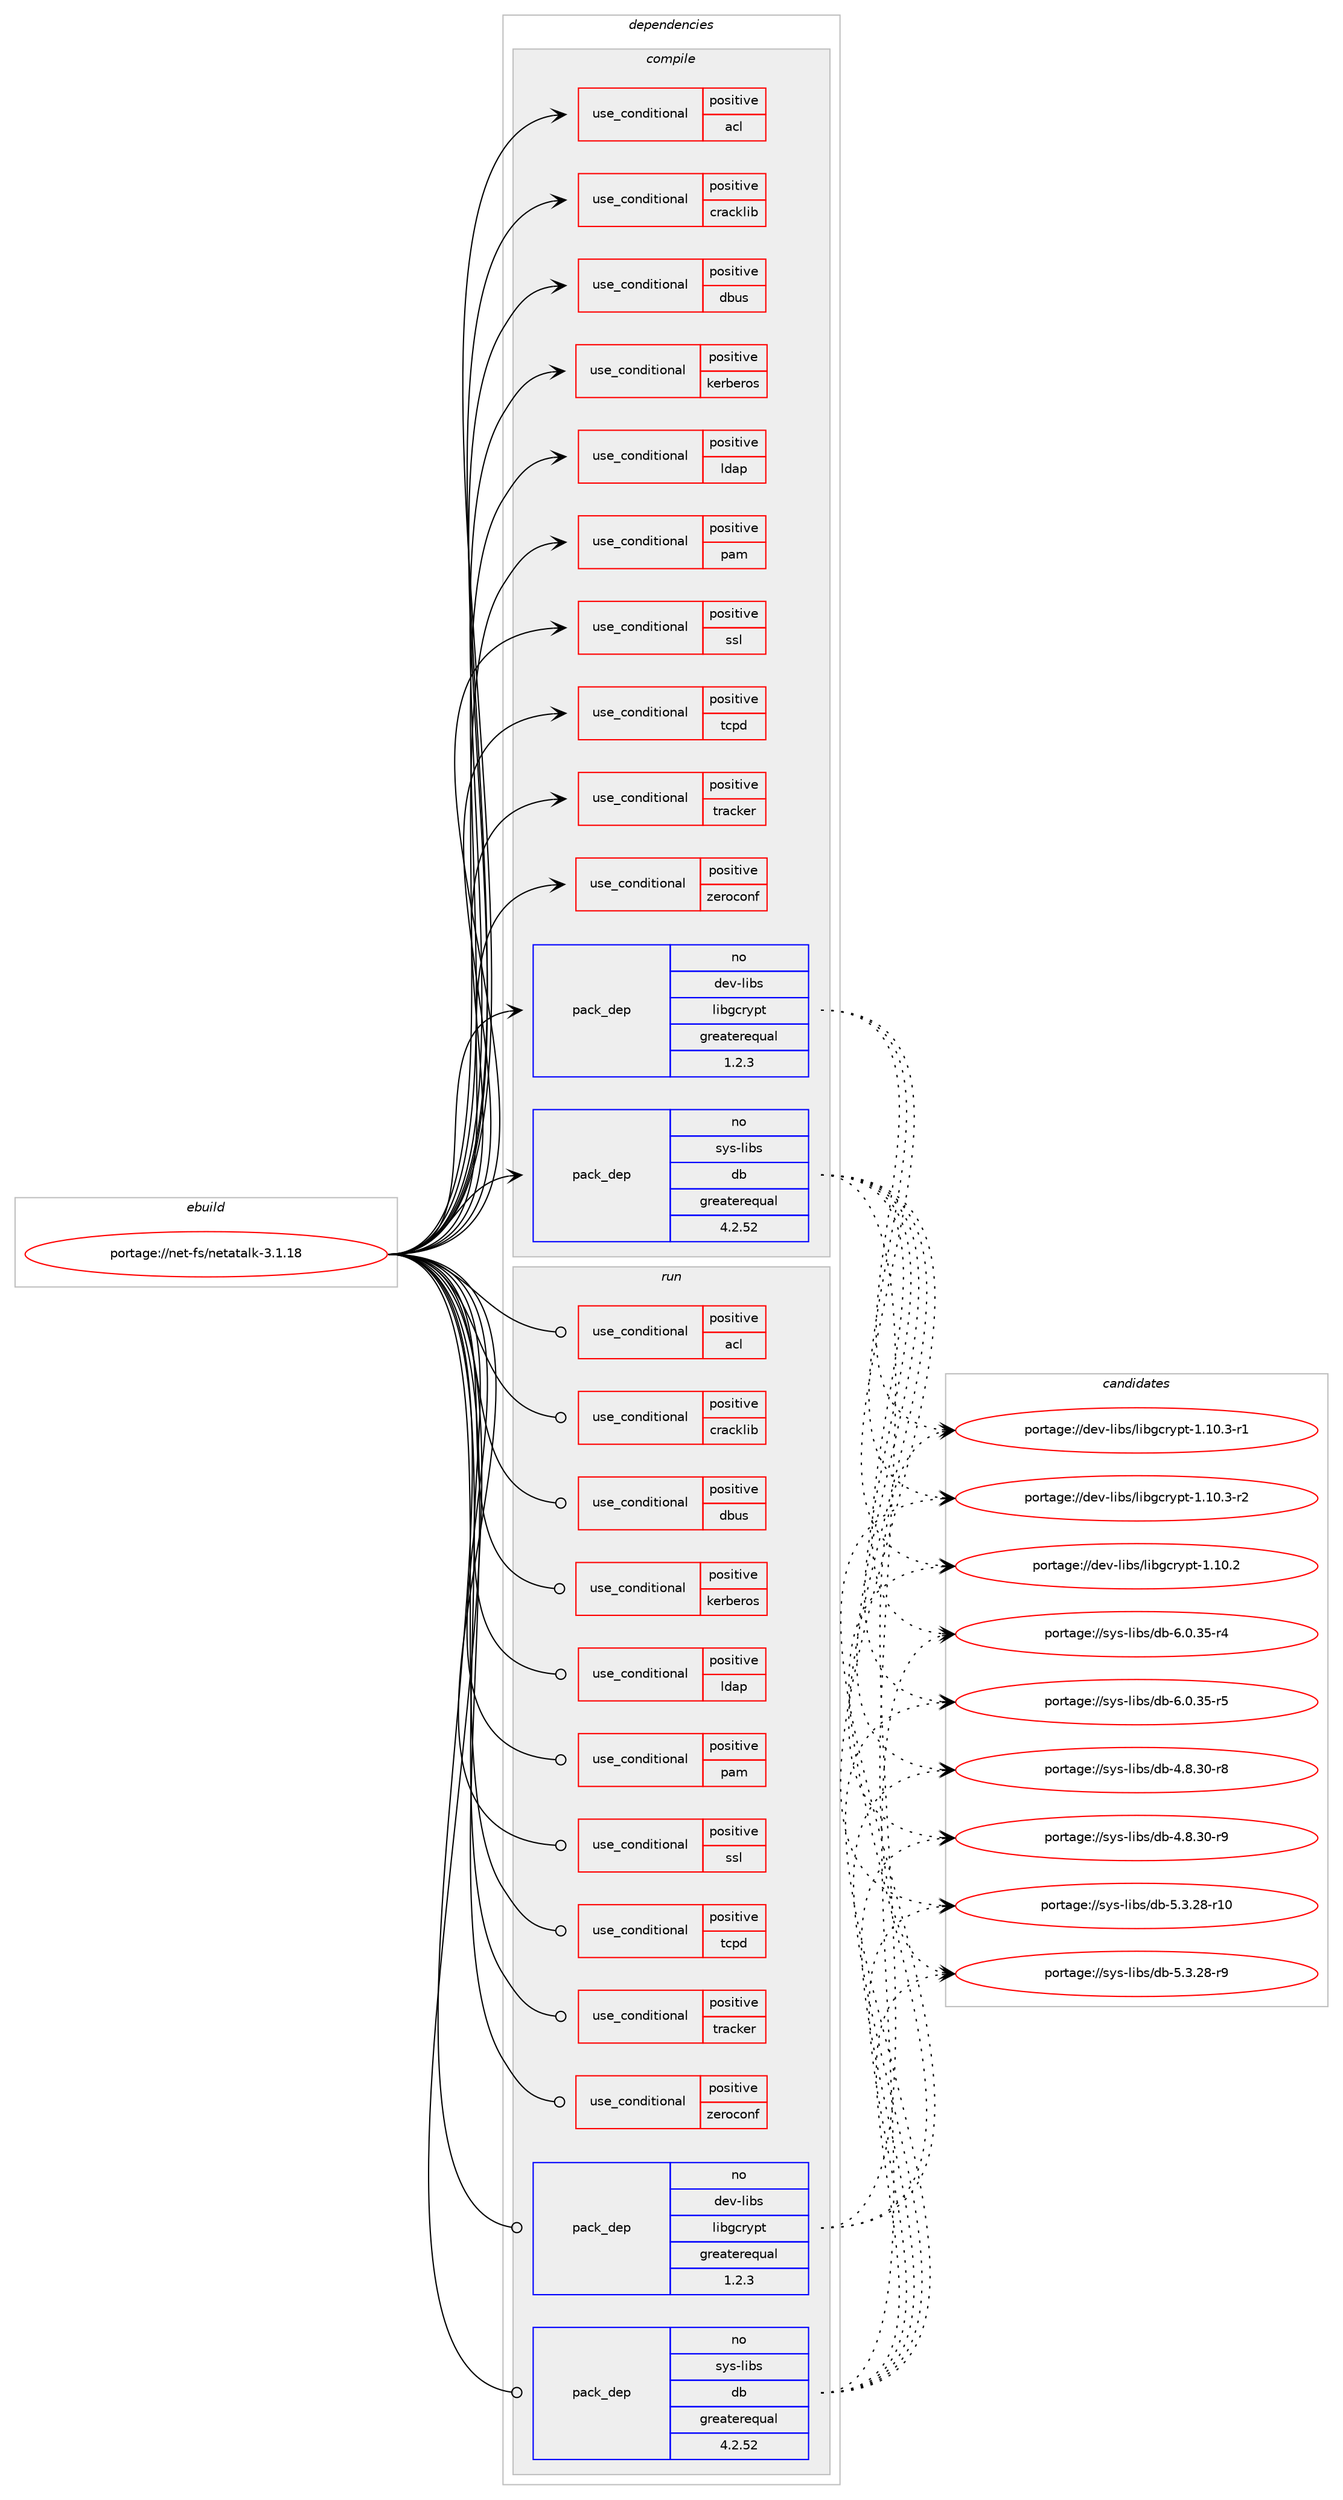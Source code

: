digraph prolog {

# *************
# Graph options
# *************

newrank=true;
concentrate=true;
compound=true;
graph [rankdir=LR,fontname=Helvetica,fontsize=10,ranksep=1.5];#, ranksep=2.5, nodesep=0.2];
edge  [arrowhead=vee];
node  [fontname=Helvetica,fontsize=10];

# **********
# The ebuild
# **********

subgraph cluster_leftcol {
color=gray;
rank=same;
label=<<i>ebuild</i>>;
id [label="portage://net-fs/netatalk-3.1.18", color=red, width=4, href="../net-fs/netatalk-3.1.18.svg"];
}

# ****************
# The dependencies
# ****************

subgraph cluster_midcol {
color=gray;
label=<<i>dependencies</i>>;
subgraph cluster_compile {
fillcolor="#eeeeee";
style=filled;
label=<<i>compile</i>>;
subgraph cond305 {
dependency396 [label=<<TABLE BORDER="0" CELLBORDER="1" CELLSPACING="0" CELLPADDING="4"><TR><TD ROWSPAN="3" CELLPADDING="10">use_conditional</TD></TR><TR><TD>positive</TD></TR><TR><TD>acl</TD></TR></TABLE>>, shape=none, color=red];
# *** BEGIN UNKNOWN DEPENDENCY TYPE (TODO) ***
# dependency396 -> package_dependency(portage://net-fs/netatalk-3.1.18,install,no,sys-apps,attr,none,[,,],[],[])
# *** END UNKNOWN DEPENDENCY TYPE (TODO) ***

# *** BEGIN UNKNOWN DEPENDENCY TYPE (TODO) ***
# dependency396 -> package_dependency(portage://net-fs/netatalk-3.1.18,install,no,sys-apps,acl,none,[,,],[],[])
# *** END UNKNOWN DEPENDENCY TYPE (TODO) ***

}
id:e -> dependency396:w [weight=20,style="solid",arrowhead="vee"];
subgraph cond306 {
dependency397 [label=<<TABLE BORDER="0" CELLBORDER="1" CELLSPACING="0" CELLPADDING="4"><TR><TD ROWSPAN="3" CELLPADDING="10">use_conditional</TD></TR><TR><TD>positive</TD></TR><TR><TD>cracklib</TD></TR></TABLE>>, shape=none, color=red];
# *** BEGIN UNKNOWN DEPENDENCY TYPE (TODO) ***
# dependency397 -> package_dependency(portage://net-fs/netatalk-3.1.18,install,no,sys-libs,cracklib,none,[,,],[],[])
# *** END UNKNOWN DEPENDENCY TYPE (TODO) ***

}
id:e -> dependency397:w [weight=20,style="solid",arrowhead="vee"];
subgraph cond307 {
dependency398 [label=<<TABLE BORDER="0" CELLBORDER="1" CELLSPACING="0" CELLPADDING="4"><TR><TD ROWSPAN="3" CELLPADDING="10">use_conditional</TD></TR><TR><TD>positive</TD></TR><TR><TD>dbus</TD></TR></TABLE>>, shape=none, color=red];
# *** BEGIN UNKNOWN DEPENDENCY TYPE (TODO) ***
# dependency398 -> package_dependency(portage://net-fs/netatalk-3.1.18,install,no,sys-apps,dbus,none,[,,],[],[])
# *** END UNKNOWN DEPENDENCY TYPE (TODO) ***

# *** BEGIN UNKNOWN DEPENDENCY TYPE (TODO) ***
# dependency398 -> package_dependency(portage://net-fs/netatalk-3.1.18,install,no,dev-libs,dbus-glib,none,[,,],[],[])
# *** END UNKNOWN DEPENDENCY TYPE (TODO) ***

}
id:e -> dependency398:w [weight=20,style="solid",arrowhead="vee"];
subgraph cond308 {
dependency399 [label=<<TABLE BORDER="0" CELLBORDER="1" CELLSPACING="0" CELLPADDING="4"><TR><TD ROWSPAN="3" CELLPADDING="10">use_conditional</TD></TR><TR><TD>positive</TD></TR><TR><TD>kerberos</TD></TR></TABLE>>, shape=none, color=red];
# *** BEGIN UNKNOWN DEPENDENCY TYPE (TODO) ***
# dependency399 -> package_dependency(portage://net-fs/netatalk-3.1.18,install,no,virtual,krb5,none,[,,],[],[])
# *** END UNKNOWN DEPENDENCY TYPE (TODO) ***

}
id:e -> dependency399:w [weight=20,style="solid",arrowhead="vee"];
subgraph cond309 {
dependency400 [label=<<TABLE BORDER="0" CELLBORDER="1" CELLSPACING="0" CELLPADDING="4"><TR><TD ROWSPAN="3" CELLPADDING="10">use_conditional</TD></TR><TR><TD>positive</TD></TR><TR><TD>ldap</TD></TR></TABLE>>, shape=none, color=red];
# *** BEGIN UNKNOWN DEPENDENCY TYPE (TODO) ***
# dependency400 -> package_dependency(portage://net-fs/netatalk-3.1.18,install,no,net-nds,openldap,none,[,,],any_same_slot,[])
# *** END UNKNOWN DEPENDENCY TYPE (TODO) ***

}
id:e -> dependency400:w [weight=20,style="solid",arrowhead="vee"];
subgraph cond310 {
dependency401 [label=<<TABLE BORDER="0" CELLBORDER="1" CELLSPACING="0" CELLPADDING="4"><TR><TD ROWSPAN="3" CELLPADDING="10">use_conditional</TD></TR><TR><TD>positive</TD></TR><TR><TD>pam</TD></TR></TABLE>>, shape=none, color=red];
# *** BEGIN UNKNOWN DEPENDENCY TYPE (TODO) ***
# dependency401 -> package_dependency(portage://net-fs/netatalk-3.1.18,install,no,sys-libs,pam,none,[,,],[],[])
# *** END UNKNOWN DEPENDENCY TYPE (TODO) ***

}
id:e -> dependency401:w [weight=20,style="solid",arrowhead="vee"];
subgraph cond311 {
dependency402 [label=<<TABLE BORDER="0" CELLBORDER="1" CELLSPACING="0" CELLPADDING="4"><TR><TD ROWSPAN="3" CELLPADDING="10">use_conditional</TD></TR><TR><TD>positive</TD></TR><TR><TD>ssl</TD></TR></TABLE>>, shape=none, color=red];
# *** BEGIN UNKNOWN DEPENDENCY TYPE (TODO) ***
# dependency402 -> package_dependency(portage://net-fs/netatalk-3.1.18,install,no,dev-libs,openssl,none,[,,],[slot(0),equal],[])
# *** END UNKNOWN DEPENDENCY TYPE (TODO) ***

}
id:e -> dependency402:w [weight=20,style="solid",arrowhead="vee"];
subgraph cond312 {
dependency403 [label=<<TABLE BORDER="0" CELLBORDER="1" CELLSPACING="0" CELLPADDING="4"><TR><TD ROWSPAN="3" CELLPADDING="10">use_conditional</TD></TR><TR><TD>positive</TD></TR><TR><TD>tcpd</TD></TR></TABLE>>, shape=none, color=red];
# *** BEGIN UNKNOWN DEPENDENCY TYPE (TODO) ***
# dependency403 -> package_dependency(portage://net-fs/netatalk-3.1.18,install,no,sys-apps,tcp-wrappers,none,[,,],[],[])
# *** END UNKNOWN DEPENDENCY TYPE (TODO) ***

}
id:e -> dependency403:w [weight=20,style="solid",arrowhead="vee"];
subgraph cond313 {
dependency404 [label=<<TABLE BORDER="0" CELLBORDER="1" CELLSPACING="0" CELLPADDING="4"><TR><TD ROWSPAN="3" CELLPADDING="10">use_conditional</TD></TR><TR><TD>positive</TD></TR><TR><TD>tracker</TD></TR></TABLE>>, shape=none, color=red];
# *** BEGIN UNKNOWN DEPENDENCY TYPE (TODO) ***
# dependency404 -> package_dependency(portage://net-fs/netatalk-3.1.18,install,no,app-misc,tracker,none,[,,],[slot(3),equal],[])
# *** END UNKNOWN DEPENDENCY TYPE (TODO) ***

}
id:e -> dependency404:w [weight=20,style="solid",arrowhead="vee"];
subgraph cond314 {
dependency405 [label=<<TABLE BORDER="0" CELLBORDER="1" CELLSPACING="0" CELLPADDING="4"><TR><TD ROWSPAN="3" CELLPADDING="10">use_conditional</TD></TR><TR><TD>positive</TD></TR><TR><TD>zeroconf</TD></TR></TABLE>>, shape=none, color=red];
# *** BEGIN UNKNOWN DEPENDENCY TYPE (TODO) ***
# dependency405 -> package_dependency(portage://net-fs/netatalk-3.1.18,install,no,net-dns,avahi,none,[,,],[],[use(enable(dbus),none)])
# *** END UNKNOWN DEPENDENCY TYPE (TODO) ***

}
id:e -> dependency405:w [weight=20,style="solid",arrowhead="vee"];
# *** BEGIN UNKNOWN DEPENDENCY TYPE (TODO) ***
# id -> package_dependency(portage://net-fs/netatalk-3.1.18,install,no,dev-libs,libevent,none,[,,],any_same_slot,[])
# *** END UNKNOWN DEPENDENCY TYPE (TODO) ***

subgraph pack84 {
dependency406 [label=<<TABLE BORDER="0" CELLBORDER="1" CELLSPACING="0" CELLPADDING="4" WIDTH="220"><TR><TD ROWSPAN="6" CELLPADDING="30">pack_dep</TD></TR><TR><TD WIDTH="110">no</TD></TR><TR><TD>dev-libs</TD></TR><TR><TD>libgcrypt</TD></TR><TR><TD>greaterequal</TD></TR><TR><TD>1.2.3</TD></TR></TABLE>>, shape=none, color=blue];
}
id:e -> dependency406:w [weight=20,style="solid",arrowhead="vee"];
# *** BEGIN UNKNOWN DEPENDENCY TYPE (TODO) ***
# id -> package_dependency(portage://net-fs/netatalk-3.1.18,install,no,sys-apps,coreutils,none,[,,],[],[])
# *** END UNKNOWN DEPENDENCY TYPE (TODO) ***

subgraph pack85 {
dependency407 [label=<<TABLE BORDER="0" CELLBORDER="1" CELLSPACING="0" CELLPADDING="4" WIDTH="220"><TR><TD ROWSPAN="6" CELLPADDING="30">pack_dep</TD></TR><TR><TD WIDTH="110">no</TD></TR><TR><TD>sys-libs</TD></TR><TR><TD>db</TD></TR><TR><TD>greaterequal</TD></TR><TR><TD>4.2.52</TD></TR></TABLE>>, shape=none, color=blue];
}
id:e -> dependency407:w [weight=20,style="solid",arrowhead="vee"];
# *** BEGIN UNKNOWN DEPENDENCY TYPE (TODO) ***
# id -> package_dependency(portage://net-fs/netatalk-3.1.18,install,no,sys-libs,tdb,none,[,,],[],[])
# *** END UNKNOWN DEPENDENCY TYPE (TODO) ***

# *** BEGIN UNKNOWN DEPENDENCY TYPE (TODO) ***
# id -> package_dependency(portage://net-fs/netatalk-3.1.18,install,no,virtual,libcrypt,none,[,,],any_same_slot,[])
# *** END UNKNOWN DEPENDENCY TYPE (TODO) ***

# *** BEGIN UNKNOWN DEPENDENCY TYPE (TODO) ***
# id -> package_dependency(portage://net-fs/netatalk-3.1.18,install,weak,app-editors,yudit,none,[,,],[],[])
# *** END UNKNOWN DEPENDENCY TYPE (TODO) ***

}
subgraph cluster_compileandrun {
fillcolor="#eeeeee";
style=filled;
label=<<i>compile and run</i>>;
}
subgraph cluster_run {
fillcolor="#eeeeee";
style=filled;
label=<<i>run</i>>;
subgraph cond315 {
dependency408 [label=<<TABLE BORDER="0" CELLBORDER="1" CELLSPACING="0" CELLPADDING="4"><TR><TD ROWSPAN="3" CELLPADDING="10">use_conditional</TD></TR><TR><TD>positive</TD></TR><TR><TD>acl</TD></TR></TABLE>>, shape=none, color=red];
# *** BEGIN UNKNOWN DEPENDENCY TYPE (TODO) ***
# dependency408 -> package_dependency(portage://net-fs/netatalk-3.1.18,run,no,sys-apps,attr,none,[,,],[],[])
# *** END UNKNOWN DEPENDENCY TYPE (TODO) ***

# *** BEGIN UNKNOWN DEPENDENCY TYPE (TODO) ***
# dependency408 -> package_dependency(portage://net-fs/netatalk-3.1.18,run,no,sys-apps,acl,none,[,,],[],[])
# *** END UNKNOWN DEPENDENCY TYPE (TODO) ***

}
id:e -> dependency408:w [weight=20,style="solid",arrowhead="odot"];
subgraph cond316 {
dependency409 [label=<<TABLE BORDER="0" CELLBORDER="1" CELLSPACING="0" CELLPADDING="4"><TR><TD ROWSPAN="3" CELLPADDING="10">use_conditional</TD></TR><TR><TD>positive</TD></TR><TR><TD>cracklib</TD></TR></TABLE>>, shape=none, color=red];
# *** BEGIN UNKNOWN DEPENDENCY TYPE (TODO) ***
# dependency409 -> package_dependency(portage://net-fs/netatalk-3.1.18,run,no,sys-libs,cracklib,none,[,,],[],[])
# *** END UNKNOWN DEPENDENCY TYPE (TODO) ***

}
id:e -> dependency409:w [weight=20,style="solid",arrowhead="odot"];
subgraph cond317 {
dependency410 [label=<<TABLE BORDER="0" CELLBORDER="1" CELLSPACING="0" CELLPADDING="4"><TR><TD ROWSPAN="3" CELLPADDING="10">use_conditional</TD></TR><TR><TD>positive</TD></TR><TR><TD>dbus</TD></TR></TABLE>>, shape=none, color=red];
# *** BEGIN UNKNOWN DEPENDENCY TYPE (TODO) ***
# dependency410 -> package_dependency(portage://net-fs/netatalk-3.1.18,run,no,sys-apps,dbus,none,[,,],[],[])
# *** END UNKNOWN DEPENDENCY TYPE (TODO) ***

# *** BEGIN UNKNOWN DEPENDENCY TYPE (TODO) ***
# dependency410 -> package_dependency(portage://net-fs/netatalk-3.1.18,run,no,dev-libs,dbus-glib,none,[,,],[],[])
# *** END UNKNOWN DEPENDENCY TYPE (TODO) ***

}
id:e -> dependency410:w [weight=20,style="solid",arrowhead="odot"];
subgraph cond318 {
dependency411 [label=<<TABLE BORDER="0" CELLBORDER="1" CELLSPACING="0" CELLPADDING="4"><TR><TD ROWSPAN="3" CELLPADDING="10">use_conditional</TD></TR><TR><TD>positive</TD></TR><TR><TD>kerberos</TD></TR></TABLE>>, shape=none, color=red];
# *** BEGIN UNKNOWN DEPENDENCY TYPE (TODO) ***
# dependency411 -> package_dependency(portage://net-fs/netatalk-3.1.18,run,no,virtual,krb5,none,[,,],[],[])
# *** END UNKNOWN DEPENDENCY TYPE (TODO) ***

}
id:e -> dependency411:w [weight=20,style="solid",arrowhead="odot"];
subgraph cond319 {
dependency412 [label=<<TABLE BORDER="0" CELLBORDER="1" CELLSPACING="0" CELLPADDING="4"><TR><TD ROWSPAN="3" CELLPADDING="10">use_conditional</TD></TR><TR><TD>positive</TD></TR><TR><TD>ldap</TD></TR></TABLE>>, shape=none, color=red];
# *** BEGIN UNKNOWN DEPENDENCY TYPE (TODO) ***
# dependency412 -> package_dependency(portage://net-fs/netatalk-3.1.18,run,no,net-nds,openldap,none,[,,],any_same_slot,[])
# *** END UNKNOWN DEPENDENCY TYPE (TODO) ***

}
id:e -> dependency412:w [weight=20,style="solid",arrowhead="odot"];
subgraph cond320 {
dependency413 [label=<<TABLE BORDER="0" CELLBORDER="1" CELLSPACING="0" CELLPADDING="4"><TR><TD ROWSPAN="3" CELLPADDING="10">use_conditional</TD></TR><TR><TD>positive</TD></TR><TR><TD>pam</TD></TR></TABLE>>, shape=none, color=red];
# *** BEGIN UNKNOWN DEPENDENCY TYPE (TODO) ***
# dependency413 -> package_dependency(portage://net-fs/netatalk-3.1.18,run,no,sys-libs,pam,none,[,,],[],[])
# *** END UNKNOWN DEPENDENCY TYPE (TODO) ***

}
id:e -> dependency413:w [weight=20,style="solid",arrowhead="odot"];
subgraph cond321 {
dependency414 [label=<<TABLE BORDER="0" CELLBORDER="1" CELLSPACING="0" CELLPADDING="4"><TR><TD ROWSPAN="3" CELLPADDING="10">use_conditional</TD></TR><TR><TD>positive</TD></TR><TR><TD>ssl</TD></TR></TABLE>>, shape=none, color=red];
# *** BEGIN UNKNOWN DEPENDENCY TYPE (TODO) ***
# dependency414 -> package_dependency(portage://net-fs/netatalk-3.1.18,run,no,dev-libs,openssl,none,[,,],[slot(0),equal],[])
# *** END UNKNOWN DEPENDENCY TYPE (TODO) ***

}
id:e -> dependency414:w [weight=20,style="solid",arrowhead="odot"];
subgraph cond322 {
dependency415 [label=<<TABLE BORDER="0" CELLBORDER="1" CELLSPACING="0" CELLPADDING="4"><TR><TD ROWSPAN="3" CELLPADDING="10">use_conditional</TD></TR><TR><TD>positive</TD></TR><TR><TD>tcpd</TD></TR></TABLE>>, shape=none, color=red];
# *** BEGIN UNKNOWN DEPENDENCY TYPE (TODO) ***
# dependency415 -> package_dependency(portage://net-fs/netatalk-3.1.18,run,no,sys-apps,tcp-wrappers,none,[,,],[],[])
# *** END UNKNOWN DEPENDENCY TYPE (TODO) ***

}
id:e -> dependency415:w [weight=20,style="solid",arrowhead="odot"];
subgraph cond323 {
dependency416 [label=<<TABLE BORDER="0" CELLBORDER="1" CELLSPACING="0" CELLPADDING="4"><TR><TD ROWSPAN="3" CELLPADDING="10">use_conditional</TD></TR><TR><TD>positive</TD></TR><TR><TD>tracker</TD></TR></TABLE>>, shape=none, color=red];
# *** BEGIN UNKNOWN DEPENDENCY TYPE (TODO) ***
# dependency416 -> package_dependency(portage://net-fs/netatalk-3.1.18,run,no,app-misc,tracker,none,[,,],[slot(3),equal],[])
# *** END UNKNOWN DEPENDENCY TYPE (TODO) ***

}
id:e -> dependency416:w [weight=20,style="solid",arrowhead="odot"];
subgraph cond324 {
dependency417 [label=<<TABLE BORDER="0" CELLBORDER="1" CELLSPACING="0" CELLPADDING="4"><TR><TD ROWSPAN="3" CELLPADDING="10">use_conditional</TD></TR><TR><TD>positive</TD></TR><TR><TD>zeroconf</TD></TR></TABLE>>, shape=none, color=red];
# *** BEGIN UNKNOWN DEPENDENCY TYPE (TODO) ***
# dependency417 -> package_dependency(portage://net-fs/netatalk-3.1.18,run,no,net-dns,avahi,none,[,,],[],[use(enable(dbus),none)])
# *** END UNKNOWN DEPENDENCY TYPE (TODO) ***

}
id:e -> dependency417:w [weight=20,style="solid",arrowhead="odot"];
# *** BEGIN UNKNOWN DEPENDENCY TYPE (TODO) ***
# id -> package_dependency(portage://net-fs/netatalk-3.1.18,run,no,dev-libs,libevent,none,[,,],any_same_slot,[])
# *** END UNKNOWN DEPENDENCY TYPE (TODO) ***

subgraph pack86 {
dependency418 [label=<<TABLE BORDER="0" CELLBORDER="1" CELLSPACING="0" CELLPADDING="4" WIDTH="220"><TR><TD ROWSPAN="6" CELLPADDING="30">pack_dep</TD></TR><TR><TD WIDTH="110">no</TD></TR><TR><TD>dev-libs</TD></TR><TR><TD>libgcrypt</TD></TR><TR><TD>greaterequal</TD></TR><TR><TD>1.2.3</TD></TR></TABLE>>, shape=none, color=blue];
}
id:e -> dependency418:w [weight=20,style="solid",arrowhead="odot"];
# *** BEGIN UNKNOWN DEPENDENCY TYPE (TODO) ***
# id -> package_dependency(portage://net-fs/netatalk-3.1.18,run,no,sys-apps,coreutils,none,[,,],[],[])
# *** END UNKNOWN DEPENDENCY TYPE (TODO) ***

subgraph pack87 {
dependency419 [label=<<TABLE BORDER="0" CELLBORDER="1" CELLSPACING="0" CELLPADDING="4" WIDTH="220"><TR><TD ROWSPAN="6" CELLPADDING="30">pack_dep</TD></TR><TR><TD WIDTH="110">no</TD></TR><TR><TD>sys-libs</TD></TR><TR><TD>db</TD></TR><TR><TD>greaterequal</TD></TR><TR><TD>4.2.52</TD></TR></TABLE>>, shape=none, color=blue];
}
id:e -> dependency419:w [weight=20,style="solid",arrowhead="odot"];
# *** BEGIN UNKNOWN DEPENDENCY TYPE (TODO) ***
# id -> package_dependency(portage://net-fs/netatalk-3.1.18,run,no,sys-libs,tdb,none,[,,],[],[])
# *** END UNKNOWN DEPENDENCY TYPE (TODO) ***

# *** BEGIN UNKNOWN DEPENDENCY TYPE (TODO) ***
# id -> package_dependency(portage://net-fs/netatalk-3.1.18,run,no,virtual,libcrypt,none,[,,],any_same_slot,[])
# *** END UNKNOWN DEPENDENCY TYPE (TODO) ***

# *** BEGIN UNKNOWN DEPENDENCY TYPE (TODO) ***
# id -> package_dependency(portage://net-fs/netatalk-3.1.18,run,weak,app-editors,yudit,none,[,,],[],[])
# *** END UNKNOWN DEPENDENCY TYPE (TODO) ***

}
}

# **************
# The candidates
# **************

subgraph cluster_choices {
rank=same;
color=gray;
label=<<i>candidates</i>>;

subgraph choice84 {
color=black;
nodesep=1;
choice100101118451081059811547108105981039911412111211645494649484650 [label="portage://dev-libs/libgcrypt-1.10.2", color=red, width=4,href="../dev-libs/libgcrypt-1.10.2.svg"];
choice1001011184510810598115471081059810399114121112116454946494846514511449 [label="portage://dev-libs/libgcrypt-1.10.3-r1", color=red, width=4,href="../dev-libs/libgcrypt-1.10.3-r1.svg"];
choice1001011184510810598115471081059810399114121112116454946494846514511450 [label="portage://dev-libs/libgcrypt-1.10.3-r2", color=red, width=4,href="../dev-libs/libgcrypt-1.10.3-r2.svg"];
dependency406:e -> choice100101118451081059811547108105981039911412111211645494649484650:w [style=dotted,weight="100"];
dependency406:e -> choice1001011184510810598115471081059810399114121112116454946494846514511449:w [style=dotted,weight="100"];
dependency406:e -> choice1001011184510810598115471081059810399114121112116454946494846514511450:w [style=dotted,weight="100"];
}
subgraph choice85 {
color=black;
nodesep=1;
choice11512111545108105981154710098455246564651484511456 [label="portage://sys-libs/db-4.8.30-r8", color=red, width=4,href="../sys-libs/db-4.8.30-r8.svg"];
choice11512111545108105981154710098455246564651484511457 [label="portage://sys-libs/db-4.8.30-r9", color=red, width=4,href="../sys-libs/db-4.8.30-r9.svg"];
choice1151211154510810598115471009845534651465056451144948 [label="portage://sys-libs/db-5.3.28-r10", color=red, width=4,href="../sys-libs/db-5.3.28-r10.svg"];
choice11512111545108105981154710098455346514650564511457 [label="portage://sys-libs/db-5.3.28-r9", color=red, width=4,href="../sys-libs/db-5.3.28-r9.svg"];
choice11512111545108105981154710098455446484651534511452 [label="portage://sys-libs/db-6.0.35-r4", color=red, width=4,href="../sys-libs/db-6.0.35-r4.svg"];
choice11512111545108105981154710098455446484651534511453 [label="portage://sys-libs/db-6.0.35-r5", color=red, width=4,href="../sys-libs/db-6.0.35-r5.svg"];
dependency407:e -> choice11512111545108105981154710098455246564651484511456:w [style=dotted,weight="100"];
dependency407:e -> choice11512111545108105981154710098455246564651484511457:w [style=dotted,weight="100"];
dependency407:e -> choice1151211154510810598115471009845534651465056451144948:w [style=dotted,weight="100"];
dependency407:e -> choice11512111545108105981154710098455346514650564511457:w [style=dotted,weight="100"];
dependency407:e -> choice11512111545108105981154710098455446484651534511452:w [style=dotted,weight="100"];
dependency407:e -> choice11512111545108105981154710098455446484651534511453:w [style=dotted,weight="100"];
}
subgraph choice86 {
color=black;
nodesep=1;
choice100101118451081059811547108105981039911412111211645494649484650 [label="portage://dev-libs/libgcrypt-1.10.2", color=red, width=4,href="../dev-libs/libgcrypt-1.10.2.svg"];
choice1001011184510810598115471081059810399114121112116454946494846514511449 [label="portage://dev-libs/libgcrypt-1.10.3-r1", color=red, width=4,href="../dev-libs/libgcrypt-1.10.3-r1.svg"];
choice1001011184510810598115471081059810399114121112116454946494846514511450 [label="portage://dev-libs/libgcrypt-1.10.3-r2", color=red, width=4,href="../dev-libs/libgcrypt-1.10.3-r2.svg"];
dependency418:e -> choice100101118451081059811547108105981039911412111211645494649484650:w [style=dotted,weight="100"];
dependency418:e -> choice1001011184510810598115471081059810399114121112116454946494846514511449:w [style=dotted,weight="100"];
dependency418:e -> choice1001011184510810598115471081059810399114121112116454946494846514511450:w [style=dotted,weight="100"];
}
subgraph choice87 {
color=black;
nodesep=1;
choice11512111545108105981154710098455246564651484511456 [label="portage://sys-libs/db-4.8.30-r8", color=red, width=4,href="../sys-libs/db-4.8.30-r8.svg"];
choice11512111545108105981154710098455246564651484511457 [label="portage://sys-libs/db-4.8.30-r9", color=red, width=4,href="../sys-libs/db-4.8.30-r9.svg"];
choice1151211154510810598115471009845534651465056451144948 [label="portage://sys-libs/db-5.3.28-r10", color=red, width=4,href="../sys-libs/db-5.3.28-r10.svg"];
choice11512111545108105981154710098455346514650564511457 [label="portage://sys-libs/db-5.3.28-r9", color=red, width=4,href="../sys-libs/db-5.3.28-r9.svg"];
choice11512111545108105981154710098455446484651534511452 [label="portage://sys-libs/db-6.0.35-r4", color=red, width=4,href="../sys-libs/db-6.0.35-r4.svg"];
choice11512111545108105981154710098455446484651534511453 [label="portage://sys-libs/db-6.0.35-r5", color=red, width=4,href="../sys-libs/db-6.0.35-r5.svg"];
dependency419:e -> choice11512111545108105981154710098455246564651484511456:w [style=dotted,weight="100"];
dependency419:e -> choice11512111545108105981154710098455246564651484511457:w [style=dotted,weight="100"];
dependency419:e -> choice1151211154510810598115471009845534651465056451144948:w [style=dotted,weight="100"];
dependency419:e -> choice11512111545108105981154710098455346514650564511457:w [style=dotted,weight="100"];
dependency419:e -> choice11512111545108105981154710098455446484651534511452:w [style=dotted,weight="100"];
dependency419:e -> choice11512111545108105981154710098455446484651534511453:w [style=dotted,weight="100"];
}
}

}
